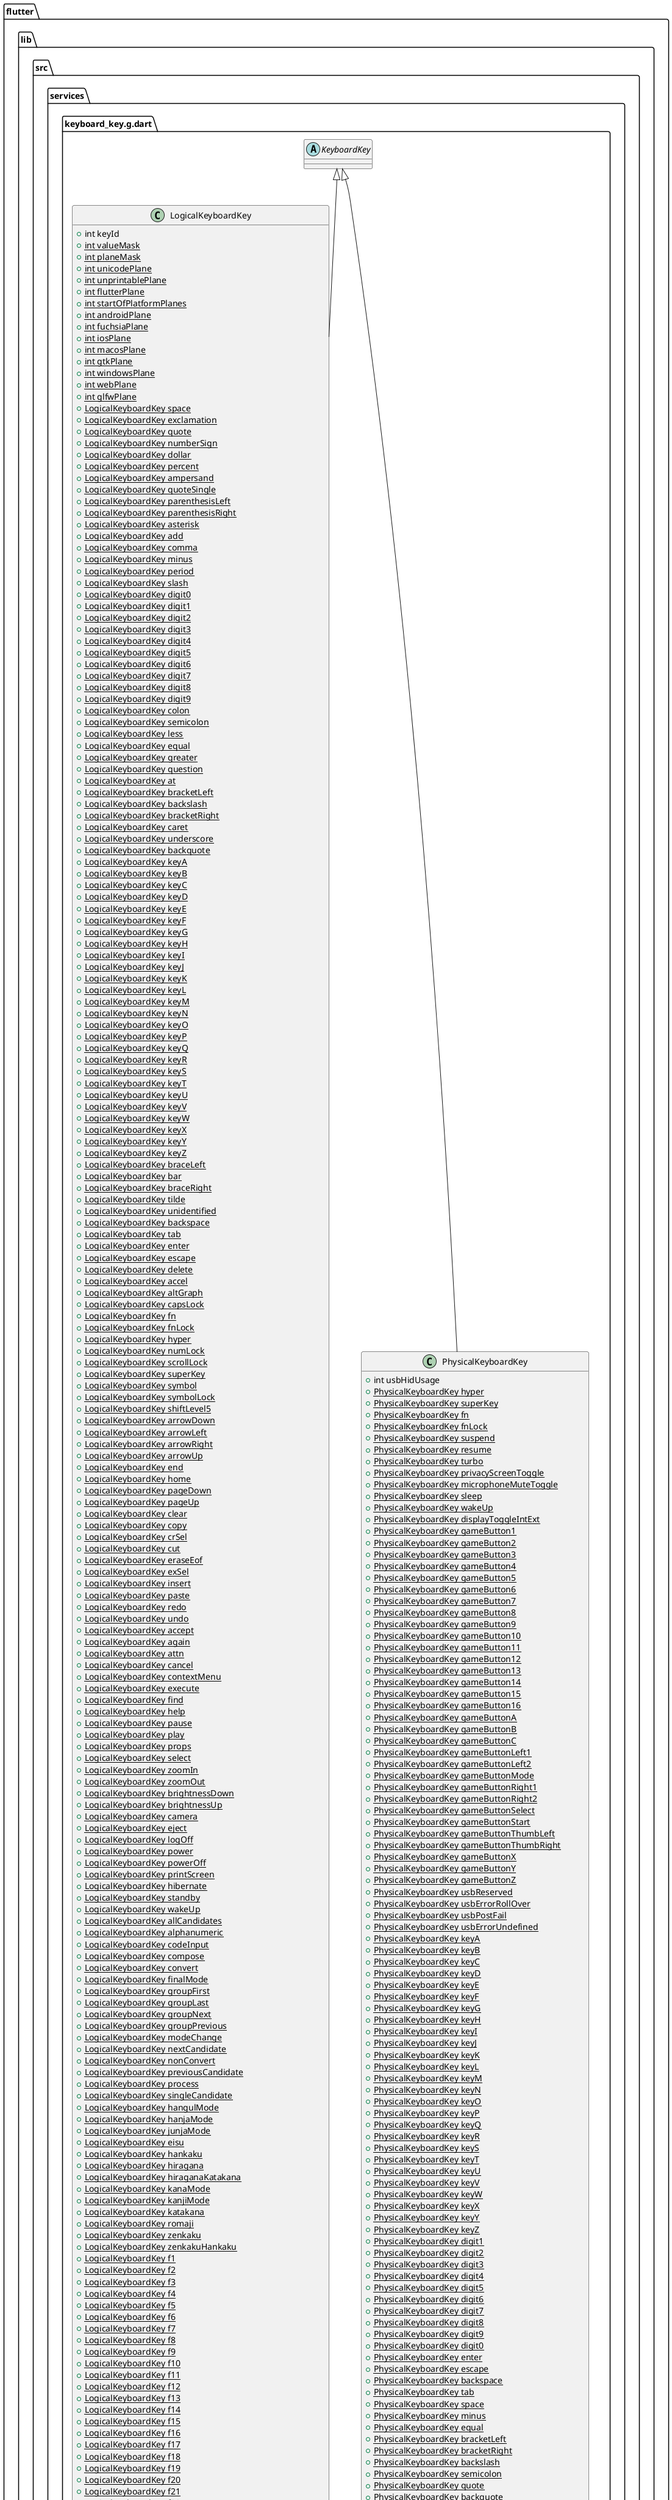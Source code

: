 @startuml
set namespaceSeparator ::

abstract class "flutter::lib::src::services::keyboard_key.g.dart::KeyboardKey" {
}

class "flutter::lib::src::services::keyboard_key.g.dart::LogicalKeyboardKey" {
  +int keyId
  {static} +int valueMask
  {static} +int planeMask
  {static} +int unicodePlane
  {static} +int unprintablePlane
  {static} +int flutterPlane
  {static} +int startOfPlatformPlanes
  {static} +int androidPlane
  {static} +int fuchsiaPlane
  {static} +int iosPlane
  {static} +int macosPlane
  {static} +int gtkPlane
  {static} +int windowsPlane
  {static} +int webPlane
  {static} +int glfwPlane
  {static} +LogicalKeyboardKey space
  {static} +LogicalKeyboardKey exclamation
  {static} +LogicalKeyboardKey quote
  {static} +LogicalKeyboardKey numberSign
  {static} +LogicalKeyboardKey dollar
  {static} +LogicalKeyboardKey percent
  {static} +LogicalKeyboardKey ampersand
  {static} +LogicalKeyboardKey quoteSingle
  {static} +LogicalKeyboardKey parenthesisLeft
  {static} +LogicalKeyboardKey parenthesisRight
  {static} +LogicalKeyboardKey asterisk
  {static} +LogicalKeyboardKey add
  {static} +LogicalKeyboardKey comma
  {static} +LogicalKeyboardKey minus
  {static} +LogicalKeyboardKey period
  {static} +LogicalKeyboardKey slash
  {static} +LogicalKeyboardKey digit0
  {static} +LogicalKeyboardKey digit1
  {static} +LogicalKeyboardKey digit2
  {static} +LogicalKeyboardKey digit3
  {static} +LogicalKeyboardKey digit4
  {static} +LogicalKeyboardKey digit5
  {static} +LogicalKeyboardKey digit6
  {static} +LogicalKeyboardKey digit7
  {static} +LogicalKeyboardKey digit8
  {static} +LogicalKeyboardKey digit9
  {static} +LogicalKeyboardKey colon
  {static} +LogicalKeyboardKey semicolon
  {static} +LogicalKeyboardKey less
  {static} +LogicalKeyboardKey equal
  {static} +LogicalKeyboardKey greater
  {static} +LogicalKeyboardKey question
  {static} +LogicalKeyboardKey at
  {static} +LogicalKeyboardKey bracketLeft
  {static} +LogicalKeyboardKey backslash
  {static} +LogicalKeyboardKey bracketRight
  {static} +LogicalKeyboardKey caret
  {static} +LogicalKeyboardKey underscore
  {static} +LogicalKeyboardKey backquote
  {static} +LogicalKeyboardKey keyA
  {static} +LogicalKeyboardKey keyB
  {static} +LogicalKeyboardKey keyC
  {static} +LogicalKeyboardKey keyD
  {static} +LogicalKeyboardKey keyE
  {static} +LogicalKeyboardKey keyF
  {static} +LogicalKeyboardKey keyG
  {static} +LogicalKeyboardKey keyH
  {static} +LogicalKeyboardKey keyI
  {static} +LogicalKeyboardKey keyJ
  {static} +LogicalKeyboardKey keyK
  {static} +LogicalKeyboardKey keyL
  {static} +LogicalKeyboardKey keyM
  {static} +LogicalKeyboardKey keyN
  {static} +LogicalKeyboardKey keyO
  {static} +LogicalKeyboardKey keyP
  {static} +LogicalKeyboardKey keyQ
  {static} +LogicalKeyboardKey keyR
  {static} +LogicalKeyboardKey keyS
  {static} +LogicalKeyboardKey keyT
  {static} +LogicalKeyboardKey keyU
  {static} +LogicalKeyboardKey keyV
  {static} +LogicalKeyboardKey keyW
  {static} +LogicalKeyboardKey keyX
  {static} +LogicalKeyboardKey keyY
  {static} +LogicalKeyboardKey keyZ
  {static} +LogicalKeyboardKey braceLeft
  {static} +LogicalKeyboardKey bar
  {static} +LogicalKeyboardKey braceRight
  {static} +LogicalKeyboardKey tilde
  {static} +LogicalKeyboardKey unidentified
  {static} +LogicalKeyboardKey backspace
  {static} +LogicalKeyboardKey tab
  {static} +LogicalKeyboardKey enter
  {static} +LogicalKeyboardKey escape
  {static} +LogicalKeyboardKey delete
  {static} +LogicalKeyboardKey accel
  {static} +LogicalKeyboardKey altGraph
  {static} +LogicalKeyboardKey capsLock
  {static} +LogicalKeyboardKey fn
  {static} +LogicalKeyboardKey fnLock
  {static} +LogicalKeyboardKey hyper
  {static} +LogicalKeyboardKey numLock
  {static} +LogicalKeyboardKey scrollLock
  {static} +LogicalKeyboardKey superKey
  {static} +LogicalKeyboardKey symbol
  {static} +LogicalKeyboardKey symbolLock
  {static} +LogicalKeyboardKey shiftLevel5
  {static} +LogicalKeyboardKey arrowDown
  {static} +LogicalKeyboardKey arrowLeft
  {static} +LogicalKeyboardKey arrowRight
  {static} +LogicalKeyboardKey arrowUp
  {static} +LogicalKeyboardKey end
  {static} +LogicalKeyboardKey home
  {static} +LogicalKeyboardKey pageDown
  {static} +LogicalKeyboardKey pageUp
  {static} +LogicalKeyboardKey clear
  {static} +LogicalKeyboardKey copy
  {static} +LogicalKeyboardKey crSel
  {static} +LogicalKeyboardKey cut
  {static} +LogicalKeyboardKey eraseEof
  {static} +LogicalKeyboardKey exSel
  {static} +LogicalKeyboardKey insert
  {static} +LogicalKeyboardKey paste
  {static} +LogicalKeyboardKey redo
  {static} +LogicalKeyboardKey undo
  {static} +LogicalKeyboardKey accept
  {static} +LogicalKeyboardKey again
  {static} +LogicalKeyboardKey attn
  {static} +LogicalKeyboardKey cancel
  {static} +LogicalKeyboardKey contextMenu
  {static} +LogicalKeyboardKey execute
  {static} +LogicalKeyboardKey find
  {static} +LogicalKeyboardKey help
  {static} +LogicalKeyboardKey pause
  {static} +LogicalKeyboardKey play
  {static} +LogicalKeyboardKey props
  {static} +LogicalKeyboardKey select
  {static} +LogicalKeyboardKey zoomIn
  {static} +LogicalKeyboardKey zoomOut
  {static} +LogicalKeyboardKey brightnessDown
  {static} +LogicalKeyboardKey brightnessUp
  {static} +LogicalKeyboardKey camera
  {static} +LogicalKeyboardKey eject
  {static} +LogicalKeyboardKey logOff
  {static} +LogicalKeyboardKey power
  {static} +LogicalKeyboardKey powerOff
  {static} +LogicalKeyboardKey printScreen
  {static} +LogicalKeyboardKey hibernate
  {static} +LogicalKeyboardKey standby
  {static} +LogicalKeyboardKey wakeUp
  {static} +LogicalKeyboardKey allCandidates
  {static} +LogicalKeyboardKey alphanumeric
  {static} +LogicalKeyboardKey codeInput
  {static} +LogicalKeyboardKey compose
  {static} +LogicalKeyboardKey convert
  {static} +LogicalKeyboardKey finalMode
  {static} +LogicalKeyboardKey groupFirst
  {static} +LogicalKeyboardKey groupLast
  {static} +LogicalKeyboardKey groupNext
  {static} +LogicalKeyboardKey groupPrevious
  {static} +LogicalKeyboardKey modeChange
  {static} +LogicalKeyboardKey nextCandidate
  {static} +LogicalKeyboardKey nonConvert
  {static} +LogicalKeyboardKey previousCandidate
  {static} +LogicalKeyboardKey process
  {static} +LogicalKeyboardKey singleCandidate
  {static} +LogicalKeyboardKey hangulMode
  {static} +LogicalKeyboardKey hanjaMode
  {static} +LogicalKeyboardKey junjaMode
  {static} +LogicalKeyboardKey eisu
  {static} +LogicalKeyboardKey hankaku
  {static} +LogicalKeyboardKey hiragana
  {static} +LogicalKeyboardKey hiraganaKatakana
  {static} +LogicalKeyboardKey kanaMode
  {static} +LogicalKeyboardKey kanjiMode
  {static} +LogicalKeyboardKey katakana
  {static} +LogicalKeyboardKey romaji
  {static} +LogicalKeyboardKey zenkaku
  {static} +LogicalKeyboardKey zenkakuHankaku
  {static} +LogicalKeyboardKey f1
  {static} +LogicalKeyboardKey f2
  {static} +LogicalKeyboardKey f3
  {static} +LogicalKeyboardKey f4
  {static} +LogicalKeyboardKey f5
  {static} +LogicalKeyboardKey f6
  {static} +LogicalKeyboardKey f7
  {static} +LogicalKeyboardKey f8
  {static} +LogicalKeyboardKey f9
  {static} +LogicalKeyboardKey f10
  {static} +LogicalKeyboardKey f11
  {static} +LogicalKeyboardKey f12
  {static} +LogicalKeyboardKey f13
  {static} +LogicalKeyboardKey f14
  {static} +LogicalKeyboardKey f15
  {static} +LogicalKeyboardKey f16
  {static} +LogicalKeyboardKey f17
  {static} +LogicalKeyboardKey f18
  {static} +LogicalKeyboardKey f19
  {static} +LogicalKeyboardKey f20
  {static} +LogicalKeyboardKey f21
  {static} +LogicalKeyboardKey f22
  {static} +LogicalKeyboardKey f23
  {static} +LogicalKeyboardKey f24
  {static} +LogicalKeyboardKey soft1
  {static} +LogicalKeyboardKey soft2
  {static} +LogicalKeyboardKey soft3
  {static} +LogicalKeyboardKey soft4
  {static} +LogicalKeyboardKey soft5
  {static} +LogicalKeyboardKey soft6
  {static} +LogicalKeyboardKey soft7
  {static} +LogicalKeyboardKey soft8
  {static} +LogicalKeyboardKey close
  {static} +LogicalKeyboardKey mailForward
  {static} +LogicalKeyboardKey mailReply
  {static} +LogicalKeyboardKey mailSend
  {static} +LogicalKeyboardKey mediaPlayPause
  {static} +LogicalKeyboardKey mediaStop
  {static} +LogicalKeyboardKey mediaTrackNext
  {static} +LogicalKeyboardKey mediaTrackPrevious
  {static} +LogicalKeyboardKey newKey
  {static} +LogicalKeyboardKey open
  {static} +LogicalKeyboardKey print
  {static} +LogicalKeyboardKey save
  {static} +LogicalKeyboardKey spellCheck
  {static} +LogicalKeyboardKey audioVolumeDown
  {static} +LogicalKeyboardKey audioVolumeUp
  {static} +LogicalKeyboardKey audioVolumeMute
  {static} +LogicalKeyboardKey launchApplication2
  {static} +LogicalKeyboardKey launchCalendar
  {static} +LogicalKeyboardKey launchMail
  {static} +LogicalKeyboardKey launchMediaPlayer
  {static} +LogicalKeyboardKey launchMusicPlayer
  {static} +LogicalKeyboardKey launchApplication1
  {static} +LogicalKeyboardKey launchScreenSaver
  {static} +LogicalKeyboardKey launchSpreadsheet
  {static} +LogicalKeyboardKey launchWebBrowser
  {static} +LogicalKeyboardKey launchWebCam
  {static} +LogicalKeyboardKey launchWordProcessor
  {static} +LogicalKeyboardKey launchContacts
  {static} +LogicalKeyboardKey launchPhone
  {static} +LogicalKeyboardKey launchAssistant
  {static} +LogicalKeyboardKey launchControlPanel
  {static} +LogicalKeyboardKey browserBack
  {static} +LogicalKeyboardKey browserFavorites
  {static} +LogicalKeyboardKey browserForward
  {static} +LogicalKeyboardKey browserHome
  {static} +LogicalKeyboardKey browserRefresh
  {static} +LogicalKeyboardKey browserSearch
  {static} +LogicalKeyboardKey browserStop
  {static} +LogicalKeyboardKey audioBalanceLeft
  {static} +LogicalKeyboardKey audioBalanceRight
  {static} +LogicalKeyboardKey audioBassBoostDown
  {static} +LogicalKeyboardKey audioBassBoostUp
  {static} +LogicalKeyboardKey audioFaderFront
  {static} +LogicalKeyboardKey audioFaderRear
  {static} +LogicalKeyboardKey audioSurroundModeNext
  {static} +LogicalKeyboardKey avrInput
  {static} +LogicalKeyboardKey avrPower
  {static} +LogicalKeyboardKey channelDown
  {static} +LogicalKeyboardKey channelUp
  {static} +LogicalKeyboardKey colorF0Red
  {static} +LogicalKeyboardKey colorF1Green
  {static} +LogicalKeyboardKey colorF2Yellow
  {static} +LogicalKeyboardKey colorF3Blue
  {static} +LogicalKeyboardKey colorF4Grey
  {static} +LogicalKeyboardKey colorF5Brown
  {static} +LogicalKeyboardKey closedCaptionToggle
  {static} +LogicalKeyboardKey dimmer
  {static} +LogicalKeyboardKey displaySwap
  {static} +LogicalKeyboardKey exit
  {static} +LogicalKeyboardKey favoriteClear0
  {static} +LogicalKeyboardKey favoriteClear1
  {static} +LogicalKeyboardKey favoriteClear2
  {static} +LogicalKeyboardKey favoriteClear3
  {static} +LogicalKeyboardKey favoriteRecall0
  {static} +LogicalKeyboardKey favoriteRecall1
  {static} +LogicalKeyboardKey favoriteRecall2
  {static} +LogicalKeyboardKey favoriteRecall3
  {static} +LogicalKeyboardKey favoriteStore0
  {static} +LogicalKeyboardKey favoriteStore1
  {static} +LogicalKeyboardKey favoriteStore2
  {static} +LogicalKeyboardKey favoriteStore3
  {static} +LogicalKeyboardKey guide
  {static} +LogicalKeyboardKey guideNextDay
  {static} +LogicalKeyboardKey guidePreviousDay
  {static} +LogicalKeyboardKey info
  {static} +LogicalKeyboardKey instantReplay
  {static} +LogicalKeyboardKey link
  {static} +LogicalKeyboardKey listProgram
  {static} +LogicalKeyboardKey liveContent
  {static} +LogicalKeyboardKey lock
  {static} +LogicalKeyboardKey mediaApps
  {static} +LogicalKeyboardKey mediaFastForward
  {static} +LogicalKeyboardKey mediaLast
  {static} +LogicalKeyboardKey mediaPause
  {static} +LogicalKeyboardKey mediaPlay
  {static} +LogicalKeyboardKey mediaRecord
  {static} +LogicalKeyboardKey mediaRewind
  {static} +LogicalKeyboardKey mediaSkip
  {static} +LogicalKeyboardKey nextFavoriteChannel
  {static} +LogicalKeyboardKey nextUserProfile
  {static} +LogicalKeyboardKey onDemand
  {static} +LogicalKeyboardKey pInPDown
  {static} +LogicalKeyboardKey pInPMove
  {static} +LogicalKeyboardKey pInPToggle
  {static} +LogicalKeyboardKey pInPUp
  {static} +LogicalKeyboardKey playSpeedDown
  {static} +LogicalKeyboardKey playSpeedReset
  {static} +LogicalKeyboardKey playSpeedUp
  {static} +LogicalKeyboardKey randomToggle
  {static} +LogicalKeyboardKey rcLowBattery
  {static} +LogicalKeyboardKey recordSpeedNext
  {static} +LogicalKeyboardKey rfBypass
  {static} +LogicalKeyboardKey scanChannelsToggle
  {static} +LogicalKeyboardKey screenModeNext
  {static} +LogicalKeyboardKey settings
  {static} +LogicalKeyboardKey splitScreenToggle
  {static} +LogicalKeyboardKey stbInput
  {static} +LogicalKeyboardKey stbPower
  {static} +LogicalKeyboardKey subtitle
  {static} +LogicalKeyboardKey teletext
  {static} +LogicalKeyboardKey tv
  {static} +LogicalKeyboardKey tvInput
  {static} +LogicalKeyboardKey tvPower
  {static} +LogicalKeyboardKey videoModeNext
  {static} +LogicalKeyboardKey wink
  {static} +LogicalKeyboardKey zoomToggle
  {static} +LogicalKeyboardKey dvr
  {static} +LogicalKeyboardKey mediaAudioTrack
  {static} +LogicalKeyboardKey mediaSkipBackward
  {static} +LogicalKeyboardKey mediaSkipForward
  {static} +LogicalKeyboardKey mediaStepBackward
  {static} +LogicalKeyboardKey mediaStepForward
  {static} +LogicalKeyboardKey mediaTopMenu
  {static} +LogicalKeyboardKey navigateIn
  {static} +LogicalKeyboardKey navigateNext
  {static} +LogicalKeyboardKey navigateOut
  {static} +LogicalKeyboardKey navigatePrevious
  {static} +LogicalKeyboardKey pairing
  {static} +LogicalKeyboardKey mediaClose
  {static} +LogicalKeyboardKey audioBassBoostToggle
  {static} +LogicalKeyboardKey audioTrebleDown
  {static} +LogicalKeyboardKey audioTrebleUp
  {static} +LogicalKeyboardKey microphoneToggle
  {static} +LogicalKeyboardKey microphoneVolumeDown
  {static} +LogicalKeyboardKey microphoneVolumeUp
  {static} +LogicalKeyboardKey microphoneVolumeMute
  {static} +LogicalKeyboardKey speechCorrectionList
  {static} +LogicalKeyboardKey speechInputToggle
  {static} +LogicalKeyboardKey appSwitch
  {static} +LogicalKeyboardKey call
  {static} +LogicalKeyboardKey cameraFocus
  {static} +LogicalKeyboardKey endCall
  {static} +LogicalKeyboardKey goBack
  {static} +LogicalKeyboardKey goHome
  {static} +LogicalKeyboardKey headsetHook
  {static} +LogicalKeyboardKey lastNumberRedial
  {static} +LogicalKeyboardKey notification
  {static} +LogicalKeyboardKey mannerMode
  {static} +LogicalKeyboardKey voiceDial
  {static} +LogicalKeyboardKey tv3DMode
  {static} +LogicalKeyboardKey tvAntennaCable
  {static} +LogicalKeyboardKey tvAudioDescription
  {static} +LogicalKeyboardKey tvAudioDescriptionMixDown
  {static} +LogicalKeyboardKey tvAudioDescriptionMixUp
  {static} +LogicalKeyboardKey tvContentsMenu
  {static} +LogicalKeyboardKey tvDataService
  {static} +LogicalKeyboardKey tvInputComponent1
  {static} +LogicalKeyboardKey tvInputComponent2
  {static} +LogicalKeyboardKey tvInputComposite1
  {static} +LogicalKeyboardKey tvInputComposite2
  {static} +LogicalKeyboardKey tvInputHDMI1
  {static} +LogicalKeyboardKey tvInputHDMI2
  {static} +LogicalKeyboardKey tvInputHDMI3
  {static} +LogicalKeyboardKey tvInputHDMI4
  {static} +LogicalKeyboardKey tvInputVGA1
  {static} +LogicalKeyboardKey tvMediaContext
  {static} +LogicalKeyboardKey tvNetwork
  {static} +LogicalKeyboardKey tvNumberEntry
  {static} +LogicalKeyboardKey tvRadioService
  {static} +LogicalKeyboardKey tvSatellite
  {static} +LogicalKeyboardKey tvSatelliteBS
  {static} +LogicalKeyboardKey tvSatelliteCS
  {static} +LogicalKeyboardKey tvSatelliteToggle
  {static} +LogicalKeyboardKey tvTerrestrialAnalog
  {static} +LogicalKeyboardKey tvTerrestrialDigital
  {static} +LogicalKeyboardKey tvTimer
  {static} +LogicalKeyboardKey key11
  {static} +LogicalKeyboardKey key12
  {static} +LogicalKeyboardKey suspend
  {static} +LogicalKeyboardKey resume
  {static} +LogicalKeyboardKey sleep
  {static} +LogicalKeyboardKey abort
  {static} +LogicalKeyboardKey lang1
  {static} +LogicalKeyboardKey lang2
  {static} +LogicalKeyboardKey lang3
  {static} +LogicalKeyboardKey lang4
  {static} +LogicalKeyboardKey lang5
  {static} +LogicalKeyboardKey intlBackslash
  {static} +LogicalKeyboardKey intlRo
  {static} +LogicalKeyboardKey intlYen
  {static} +LogicalKeyboardKey controlLeft
  {static} +LogicalKeyboardKey controlRight
  {static} +LogicalKeyboardKey shiftLeft
  {static} +LogicalKeyboardKey shiftRight
  {static} +LogicalKeyboardKey altLeft
  {static} +LogicalKeyboardKey altRight
  {static} +LogicalKeyboardKey metaLeft
  {static} +LogicalKeyboardKey metaRight
  {static} +LogicalKeyboardKey control
  {static} +LogicalKeyboardKey shift
  {static} +LogicalKeyboardKey alt
  {static} +LogicalKeyboardKey meta
  {static} +LogicalKeyboardKey numpadEnter
  {static} +LogicalKeyboardKey numpadParenLeft
  {static} +LogicalKeyboardKey numpadParenRight
  {static} +LogicalKeyboardKey numpadMultiply
  {static} +LogicalKeyboardKey numpadAdd
  {static} +LogicalKeyboardKey numpadComma
  {static} +LogicalKeyboardKey numpadSubtract
  {static} +LogicalKeyboardKey numpadDecimal
  {static} +LogicalKeyboardKey numpadDivide
  {static} +LogicalKeyboardKey numpad0
  {static} +LogicalKeyboardKey numpad1
  {static} +LogicalKeyboardKey numpad2
  {static} +LogicalKeyboardKey numpad3
  {static} +LogicalKeyboardKey numpad4
  {static} +LogicalKeyboardKey numpad5
  {static} +LogicalKeyboardKey numpad6
  {static} +LogicalKeyboardKey numpad7
  {static} +LogicalKeyboardKey numpad8
  {static} +LogicalKeyboardKey numpad9
  {static} +LogicalKeyboardKey numpadEqual
  {static} +LogicalKeyboardKey gameButton1
  {static} +LogicalKeyboardKey gameButton2
  {static} +LogicalKeyboardKey gameButton3
  {static} +LogicalKeyboardKey gameButton4
  {static} +LogicalKeyboardKey gameButton5
  {static} +LogicalKeyboardKey gameButton6
  {static} +LogicalKeyboardKey gameButton7
  {static} +LogicalKeyboardKey gameButton8
  {static} +LogicalKeyboardKey gameButton9
  {static} +LogicalKeyboardKey gameButton10
  {static} +LogicalKeyboardKey gameButton11
  {static} +LogicalKeyboardKey gameButton12
  {static} +LogicalKeyboardKey gameButton13
  {static} +LogicalKeyboardKey gameButton14
  {static} +LogicalKeyboardKey gameButton15
  {static} +LogicalKeyboardKey gameButton16
  {static} +LogicalKeyboardKey gameButtonA
  {static} +LogicalKeyboardKey gameButtonB
  {static} +LogicalKeyboardKey gameButtonC
  {static} +LogicalKeyboardKey gameButtonLeft1
  {static} +LogicalKeyboardKey gameButtonLeft2
  {static} +LogicalKeyboardKey gameButtonMode
  {static} +LogicalKeyboardKey gameButtonRight1
  {static} +LogicalKeyboardKey gameButtonRight2
  {static} +LogicalKeyboardKey gameButtonSelect
  {static} +LogicalKeyboardKey gameButtonStart
  {static} +LogicalKeyboardKey gameButtonThumbLeft
  {static} +LogicalKeyboardKey gameButtonThumbRight
  {static} +LogicalKeyboardKey gameButtonX
  {static} +LogicalKeyboardKey gameButtonY
  {static} +LogicalKeyboardKey gameButtonZ
  {static} -Map<int, LogicalKeyboardKey> _knownLogicalKeys
  {static} -Map<LogicalKeyboardKey, LogicalKeyboardKey> _synonyms
  {static} -Map<int, String> _keyLabels
  +String keyLabel
  +String? debugName
  +int hashCode
  +bool isAutogenerated
  +Set<LogicalKeyboardKey> synonyms
  {static} +Iterable<LogicalKeyboardKey> knownLogicalKeys
  {static} -int _nonValueBits()
  {static} -String? _unicodeKeyLabel()
  +bool ==()
  {static} +LogicalKeyboardKey? findKeyByKeyId()
  {static} +bool isControlCharacter()
  {static} +Set<LogicalKeyboardKey> collapseSynonyms()
  +void debugFillProperties()
}

"flutter::lib::src::services::keyboard_key.g.dart::LogicalKeyboardKey" o-- "flutter::lib::src::services::keyboard_key.g.dart::LogicalKeyboardKey"
"flutter::lib::src::services::keyboard_key.g.dart::KeyboardKey" <|-- "flutter::lib::src::services::keyboard_key.g.dart::LogicalKeyboardKey"

class "flutter::lib::src::services::keyboard_key.g.dart::PhysicalKeyboardKey" {
  +int usbHidUsage
  {static} +PhysicalKeyboardKey hyper
  {static} +PhysicalKeyboardKey superKey
  {static} +PhysicalKeyboardKey fn
  {static} +PhysicalKeyboardKey fnLock
  {static} +PhysicalKeyboardKey suspend
  {static} +PhysicalKeyboardKey resume
  {static} +PhysicalKeyboardKey turbo
  {static} +PhysicalKeyboardKey privacyScreenToggle
  {static} +PhysicalKeyboardKey microphoneMuteToggle
  {static} +PhysicalKeyboardKey sleep
  {static} +PhysicalKeyboardKey wakeUp
  {static} +PhysicalKeyboardKey displayToggleIntExt
  {static} +PhysicalKeyboardKey gameButton1
  {static} +PhysicalKeyboardKey gameButton2
  {static} +PhysicalKeyboardKey gameButton3
  {static} +PhysicalKeyboardKey gameButton4
  {static} +PhysicalKeyboardKey gameButton5
  {static} +PhysicalKeyboardKey gameButton6
  {static} +PhysicalKeyboardKey gameButton7
  {static} +PhysicalKeyboardKey gameButton8
  {static} +PhysicalKeyboardKey gameButton9
  {static} +PhysicalKeyboardKey gameButton10
  {static} +PhysicalKeyboardKey gameButton11
  {static} +PhysicalKeyboardKey gameButton12
  {static} +PhysicalKeyboardKey gameButton13
  {static} +PhysicalKeyboardKey gameButton14
  {static} +PhysicalKeyboardKey gameButton15
  {static} +PhysicalKeyboardKey gameButton16
  {static} +PhysicalKeyboardKey gameButtonA
  {static} +PhysicalKeyboardKey gameButtonB
  {static} +PhysicalKeyboardKey gameButtonC
  {static} +PhysicalKeyboardKey gameButtonLeft1
  {static} +PhysicalKeyboardKey gameButtonLeft2
  {static} +PhysicalKeyboardKey gameButtonMode
  {static} +PhysicalKeyboardKey gameButtonRight1
  {static} +PhysicalKeyboardKey gameButtonRight2
  {static} +PhysicalKeyboardKey gameButtonSelect
  {static} +PhysicalKeyboardKey gameButtonStart
  {static} +PhysicalKeyboardKey gameButtonThumbLeft
  {static} +PhysicalKeyboardKey gameButtonThumbRight
  {static} +PhysicalKeyboardKey gameButtonX
  {static} +PhysicalKeyboardKey gameButtonY
  {static} +PhysicalKeyboardKey gameButtonZ
  {static} +PhysicalKeyboardKey usbReserved
  {static} +PhysicalKeyboardKey usbErrorRollOver
  {static} +PhysicalKeyboardKey usbPostFail
  {static} +PhysicalKeyboardKey usbErrorUndefined
  {static} +PhysicalKeyboardKey keyA
  {static} +PhysicalKeyboardKey keyB
  {static} +PhysicalKeyboardKey keyC
  {static} +PhysicalKeyboardKey keyD
  {static} +PhysicalKeyboardKey keyE
  {static} +PhysicalKeyboardKey keyF
  {static} +PhysicalKeyboardKey keyG
  {static} +PhysicalKeyboardKey keyH
  {static} +PhysicalKeyboardKey keyI
  {static} +PhysicalKeyboardKey keyJ
  {static} +PhysicalKeyboardKey keyK
  {static} +PhysicalKeyboardKey keyL
  {static} +PhysicalKeyboardKey keyM
  {static} +PhysicalKeyboardKey keyN
  {static} +PhysicalKeyboardKey keyO
  {static} +PhysicalKeyboardKey keyP
  {static} +PhysicalKeyboardKey keyQ
  {static} +PhysicalKeyboardKey keyR
  {static} +PhysicalKeyboardKey keyS
  {static} +PhysicalKeyboardKey keyT
  {static} +PhysicalKeyboardKey keyU
  {static} +PhysicalKeyboardKey keyV
  {static} +PhysicalKeyboardKey keyW
  {static} +PhysicalKeyboardKey keyX
  {static} +PhysicalKeyboardKey keyY
  {static} +PhysicalKeyboardKey keyZ
  {static} +PhysicalKeyboardKey digit1
  {static} +PhysicalKeyboardKey digit2
  {static} +PhysicalKeyboardKey digit3
  {static} +PhysicalKeyboardKey digit4
  {static} +PhysicalKeyboardKey digit5
  {static} +PhysicalKeyboardKey digit6
  {static} +PhysicalKeyboardKey digit7
  {static} +PhysicalKeyboardKey digit8
  {static} +PhysicalKeyboardKey digit9
  {static} +PhysicalKeyboardKey digit0
  {static} +PhysicalKeyboardKey enter
  {static} +PhysicalKeyboardKey escape
  {static} +PhysicalKeyboardKey backspace
  {static} +PhysicalKeyboardKey tab
  {static} +PhysicalKeyboardKey space
  {static} +PhysicalKeyboardKey minus
  {static} +PhysicalKeyboardKey equal
  {static} +PhysicalKeyboardKey bracketLeft
  {static} +PhysicalKeyboardKey bracketRight
  {static} +PhysicalKeyboardKey backslash
  {static} +PhysicalKeyboardKey semicolon
  {static} +PhysicalKeyboardKey quote
  {static} +PhysicalKeyboardKey backquote
  {static} +PhysicalKeyboardKey comma
  {static} +PhysicalKeyboardKey period
  {static} +PhysicalKeyboardKey slash
  {static} +PhysicalKeyboardKey capsLock
  {static} +PhysicalKeyboardKey f1
  {static} +PhysicalKeyboardKey f2
  {static} +PhysicalKeyboardKey f3
  {static} +PhysicalKeyboardKey f4
  {static} +PhysicalKeyboardKey f5
  {static} +PhysicalKeyboardKey f6
  {static} +PhysicalKeyboardKey f7
  {static} +PhysicalKeyboardKey f8
  {static} +PhysicalKeyboardKey f9
  {static} +PhysicalKeyboardKey f10
  {static} +PhysicalKeyboardKey f11
  {static} +PhysicalKeyboardKey f12
  {static} +PhysicalKeyboardKey printScreen
  {static} +PhysicalKeyboardKey scrollLock
  {static} +PhysicalKeyboardKey pause
  {static} +PhysicalKeyboardKey insert
  {static} +PhysicalKeyboardKey home
  {static} +PhysicalKeyboardKey pageUp
  {static} +PhysicalKeyboardKey delete
  {static} +PhysicalKeyboardKey end
  {static} +PhysicalKeyboardKey pageDown
  {static} +PhysicalKeyboardKey arrowRight
  {static} +PhysicalKeyboardKey arrowLeft
  {static} +PhysicalKeyboardKey arrowDown
  {static} +PhysicalKeyboardKey arrowUp
  {static} +PhysicalKeyboardKey numLock
  {static} +PhysicalKeyboardKey numpadDivide
  {static} +PhysicalKeyboardKey numpadMultiply
  {static} +PhysicalKeyboardKey numpadSubtract
  {static} +PhysicalKeyboardKey numpadAdd
  {static} +PhysicalKeyboardKey numpadEnter
  {static} +PhysicalKeyboardKey numpad1
  {static} +PhysicalKeyboardKey numpad2
  {static} +PhysicalKeyboardKey numpad3
  {static} +PhysicalKeyboardKey numpad4
  {static} +PhysicalKeyboardKey numpad5
  {static} +PhysicalKeyboardKey numpad6
  {static} +PhysicalKeyboardKey numpad7
  {static} +PhysicalKeyboardKey numpad8
  {static} +PhysicalKeyboardKey numpad9
  {static} +PhysicalKeyboardKey numpad0
  {static} +PhysicalKeyboardKey numpadDecimal
  {static} +PhysicalKeyboardKey intlBackslash
  {static} +PhysicalKeyboardKey contextMenu
  {static} +PhysicalKeyboardKey power
  {static} +PhysicalKeyboardKey numpadEqual
  {static} +PhysicalKeyboardKey f13
  {static} +PhysicalKeyboardKey f14
  {static} +PhysicalKeyboardKey f15
  {static} +PhysicalKeyboardKey f16
  {static} +PhysicalKeyboardKey f17
  {static} +PhysicalKeyboardKey f18
  {static} +PhysicalKeyboardKey f19
  {static} +PhysicalKeyboardKey f20
  {static} +PhysicalKeyboardKey f21
  {static} +PhysicalKeyboardKey f22
  {static} +PhysicalKeyboardKey f23
  {static} +PhysicalKeyboardKey f24
  {static} +PhysicalKeyboardKey open
  {static} +PhysicalKeyboardKey help
  {static} +PhysicalKeyboardKey select
  {static} +PhysicalKeyboardKey again
  {static} +PhysicalKeyboardKey undo
  {static} +PhysicalKeyboardKey cut
  {static} +PhysicalKeyboardKey copy
  {static} +PhysicalKeyboardKey paste
  {static} +PhysicalKeyboardKey find
  {static} +PhysicalKeyboardKey audioVolumeMute
  {static} +PhysicalKeyboardKey audioVolumeUp
  {static} +PhysicalKeyboardKey audioVolumeDown
  {static} +PhysicalKeyboardKey numpadComma
  {static} +PhysicalKeyboardKey intlRo
  {static} +PhysicalKeyboardKey kanaMode
  {static} +PhysicalKeyboardKey intlYen
  {static} +PhysicalKeyboardKey convert
  {static} +PhysicalKeyboardKey nonConvert
  {static} +PhysicalKeyboardKey lang1
  {static} +PhysicalKeyboardKey lang2
  {static} +PhysicalKeyboardKey lang3
  {static} +PhysicalKeyboardKey lang4
  {static} +PhysicalKeyboardKey lang5
  {static} +PhysicalKeyboardKey abort
  {static} +PhysicalKeyboardKey props
  {static} +PhysicalKeyboardKey numpadParenLeft
  {static} +PhysicalKeyboardKey numpadParenRight
  {static} +PhysicalKeyboardKey numpadBackspace
  {static} +PhysicalKeyboardKey numpadMemoryStore
  {static} +PhysicalKeyboardKey numpadMemoryRecall
  {static} +PhysicalKeyboardKey numpadMemoryClear
  {static} +PhysicalKeyboardKey numpadMemoryAdd
  {static} +PhysicalKeyboardKey numpadMemorySubtract
  {static} +PhysicalKeyboardKey numpadSignChange
  {static} +PhysicalKeyboardKey numpadClear
  {static} +PhysicalKeyboardKey numpadClearEntry
  {static} +PhysicalKeyboardKey controlLeft
  {static} +PhysicalKeyboardKey shiftLeft
  {static} +PhysicalKeyboardKey altLeft
  {static} +PhysicalKeyboardKey metaLeft
  {static} +PhysicalKeyboardKey controlRight
  {static} +PhysicalKeyboardKey shiftRight
  {static} +PhysicalKeyboardKey altRight
  {static} +PhysicalKeyboardKey metaRight
  {static} +PhysicalKeyboardKey info
  {static} +PhysicalKeyboardKey closedCaptionToggle
  {static} +PhysicalKeyboardKey brightnessUp
  {static} +PhysicalKeyboardKey brightnessDown
  {static} +PhysicalKeyboardKey brightnessToggle
  {static} +PhysicalKeyboardKey brightnessMinimum
  {static} +PhysicalKeyboardKey brightnessMaximum
  {static} +PhysicalKeyboardKey brightnessAuto
  {static} +PhysicalKeyboardKey kbdIllumUp
  {static} +PhysicalKeyboardKey kbdIllumDown
  {static} +PhysicalKeyboardKey mediaLast
  {static} +PhysicalKeyboardKey launchPhone
  {static} +PhysicalKeyboardKey programGuide
  {static} +PhysicalKeyboardKey exit
  {static} +PhysicalKeyboardKey channelUp
  {static} +PhysicalKeyboardKey channelDown
  {static} +PhysicalKeyboardKey mediaPlay
  {static} +PhysicalKeyboardKey mediaPause
  {static} +PhysicalKeyboardKey mediaRecord
  {static} +PhysicalKeyboardKey mediaFastForward
  {static} +PhysicalKeyboardKey mediaRewind
  {static} +PhysicalKeyboardKey mediaTrackNext
  {static} +PhysicalKeyboardKey mediaTrackPrevious
  {static} +PhysicalKeyboardKey mediaStop
  {static} +PhysicalKeyboardKey eject
  {static} +PhysicalKeyboardKey mediaPlayPause
  {static} +PhysicalKeyboardKey speechInputToggle
  {static} +PhysicalKeyboardKey bassBoost
  {static} +PhysicalKeyboardKey mediaSelect
  {static} +PhysicalKeyboardKey launchWordProcessor
  {static} +PhysicalKeyboardKey launchSpreadsheet
  {static} +PhysicalKeyboardKey launchMail
  {static} +PhysicalKeyboardKey launchContacts
  {static} +PhysicalKeyboardKey launchCalendar
  {static} +PhysicalKeyboardKey launchApp2
  {static} +PhysicalKeyboardKey launchApp1
  {static} +PhysicalKeyboardKey launchInternetBrowser
  {static} +PhysicalKeyboardKey logOff
  {static} +PhysicalKeyboardKey lockScreen
  {static} +PhysicalKeyboardKey launchControlPanel
  {static} +PhysicalKeyboardKey selectTask
  {static} +PhysicalKeyboardKey launchDocuments
  {static} +PhysicalKeyboardKey spellCheck
  {static} +PhysicalKeyboardKey launchKeyboardLayout
  {static} +PhysicalKeyboardKey launchScreenSaver
  {static} +PhysicalKeyboardKey launchAudioBrowser
  {static} +PhysicalKeyboardKey launchAssistant
  {static} +PhysicalKeyboardKey newKey
  {static} +PhysicalKeyboardKey close
  {static} +PhysicalKeyboardKey save
  {static} +PhysicalKeyboardKey print
  {static} +PhysicalKeyboardKey browserSearch
  {static} +PhysicalKeyboardKey browserHome
  {static} +PhysicalKeyboardKey browserBack
  {static} +PhysicalKeyboardKey browserForward
  {static} +PhysicalKeyboardKey browserStop
  {static} +PhysicalKeyboardKey browserRefresh
  {static} +PhysicalKeyboardKey browserFavorites
  {static} +PhysicalKeyboardKey zoomIn
  {static} +PhysicalKeyboardKey zoomOut
  {static} +PhysicalKeyboardKey zoomToggle
  {static} +PhysicalKeyboardKey redo
  {static} +PhysicalKeyboardKey mailReply
  {static} +PhysicalKeyboardKey mailForward
  {static} +PhysicalKeyboardKey mailSend
  {static} +PhysicalKeyboardKey keyboardLayoutSelect
  {static} +PhysicalKeyboardKey showAllWindows
  {static} -Map<int, PhysicalKeyboardKey> _knownPhysicalKeys
  {static} -Map<int, String> _debugNames
  +String? debugName
  +int hashCode
  {static} +Iterable<PhysicalKeyboardKey> knownPhysicalKeys
  +bool ==()
  {static} +PhysicalKeyboardKey? findKeyByCode()
  +void debugFillProperties()
}

"flutter::lib::src::services::keyboard_key.g.dart::PhysicalKeyboardKey" o-- "flutter::lib::src::services::keyboard_key.g.dart::PhysicalKeyboardKey"
"flutter::lib::src::services::keyboard_key.g.dart::KeyboardKey" <|-- "flutter::lib::src::services::keyboard_key.g.dart::PhysicalKeyboardKey"


@enduml
